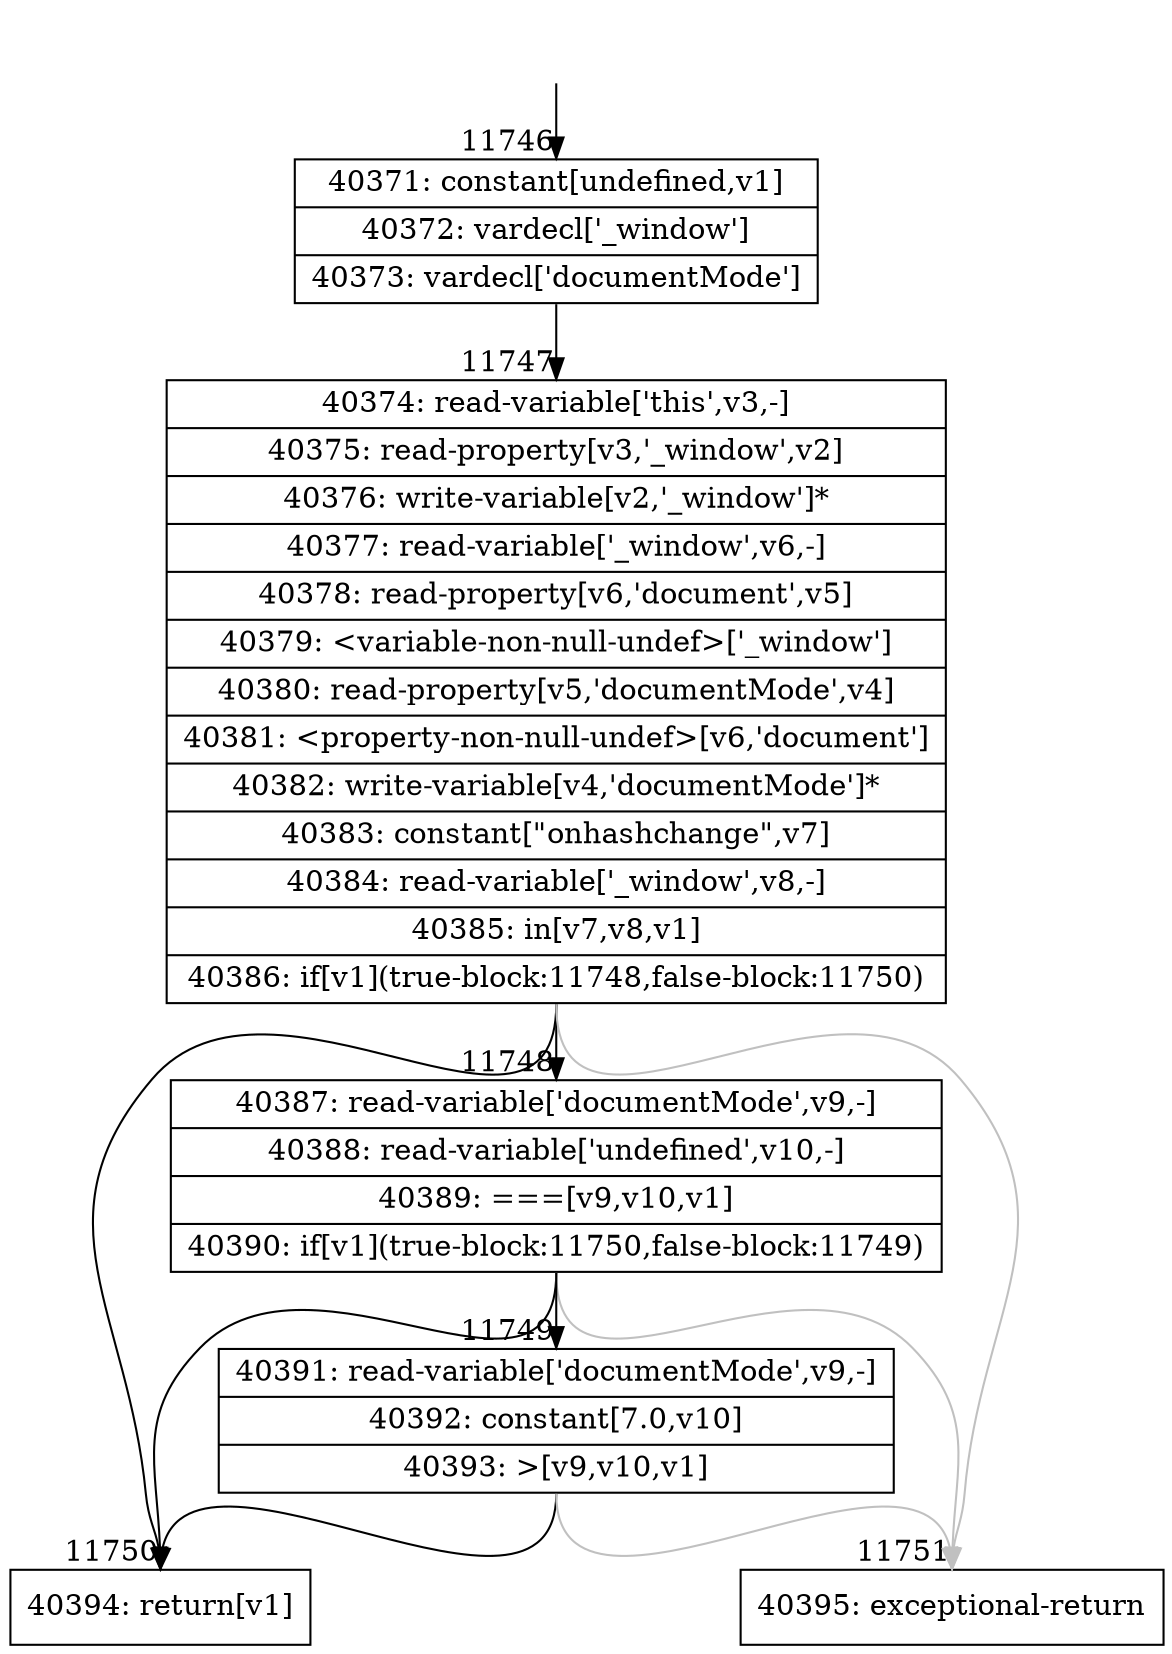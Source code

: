 digraph {
rankdir="TD"
BB_entry967[shape=none,label=""];
BB_entry967 -> BB11746 [tailport=s, headport=n, headlabel="    11746"]
BB11746 [shape=record label="{40371: constant[undefined,v1]|40372: vardecl['_window']|40373: vardecl['documentMode']}" ] 
BB11746 -> BB11747 [tailport=s, headport=n, headlabel="      11747"]
BB11747 [shape=record label="{40374: read-variable['this',v3,-]|40375: read-property[v3,'_window',v2]|40376: write-variable[v2,'_window']*|40377: read-variable['_window',v6,-]|40378: read-property[v6,'document',v5]|40379: \<variable-non-null-undef\>['_window']|40380: read-property[v5,'documentMode',v4]|40381: \<property-non-null-undef\>[v6,'document']|40382: write-variable[v4,'documentMode']*|40383: constant[\"onhashchange\",v7]|40384: read-variable['_window',v8,-]|40385: in[v7,v8,v1]|40386: if[v1](true-block:11748,false-block:11750)}" ] 
BB11747 -> BB11750 [tailport=s, headport=n, headlabel="      11750"]
BB11747 -> BB11748 [tailport=s, headport=n, headlabel="      11748"]
BB11747 -> BB11751 [tailport=s, headport=n, color=gray, headlabel="      11751"]
BB11748 [shape=record label="{40387: read-variable['documentMode',v9,-]|40388: read-variable['undefined',v10,-]|40389: ===[v9,v10,v1]|40390: if[v1](true-block:11750,false-block:11749)}" ] 
BB11748 -> BB11750 [tailport=s, headport=n]
BB11748 -> BB11749 [tailport=s, headport=n, headlabel="      11749"]
BB11748 -> BB11751 [tailport=s, headport=n, color=gray]
BB11749 [shape=record label="{40391: read-variable['documentMode',v9,-]|40392: constant[7.0,v10]|40393: \>[v9,v10,v1]}" ] 
BB11749 -> BB11750 [tailport=s, headport=n]
BB11749 -> BB11751 [tailport=s, headport=n, color=gray]
BB11750 [shape=record label="{40394: return[v1]}" ] 
BB11751 [shape=record label="{40395: exceptional-return}" ] 
//#$~ 21707
}
